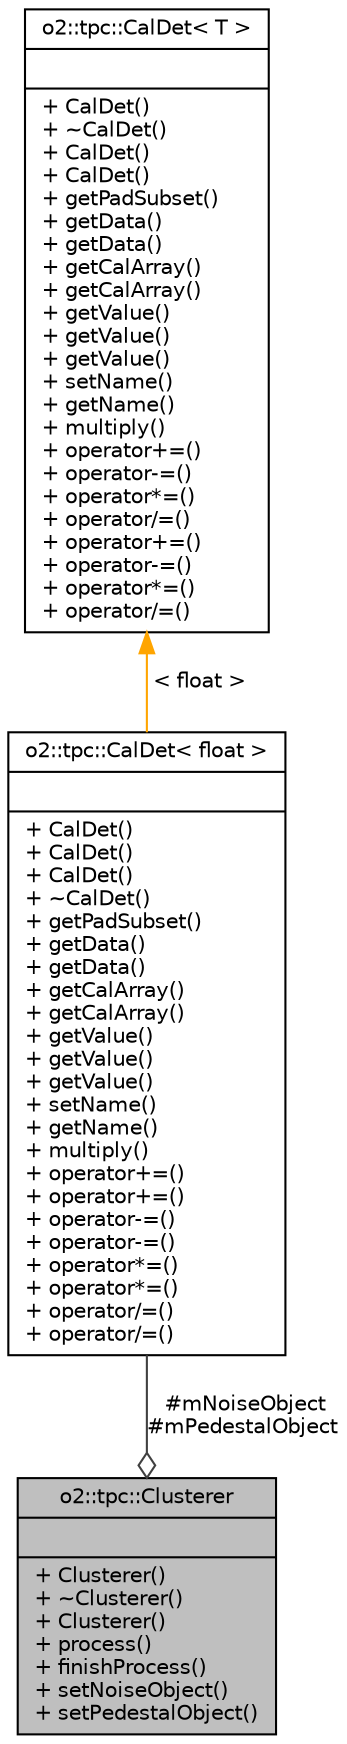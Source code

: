digraph "o2::tpc::Clusterer"
{
 // INTERACTIVE_SVG=YES
  bgcolor="transparent";
  edge [fontname="Helvetica",fontsize="10",labelfontname="Helvetica",labelfontsize="10"];
  node [fontname="Helvetica",fontsize="10",shape=record];
  Node1 [label="{o2::tpc::Clusterer\n||+ Clusterer()\l+ ~Clusterer()\l+ Clusterer()\l+ process()\l+ finishProcess()\l+ setNoiseObject()\l+ setPedestalObject()\l}",height=0.2,width=0.4,color="black", fillcolor="grey75", style="filled", fontcolor="black"];
  Node2 -> Node1 [color="grey25",fontsize="10",style="solid",label=" #mNoiseObject\n#mPedestalObject" ,arrowhead="odiamond",fontname="Helvetica"];
  Node2 [label="{o2::tpc::CalDet\< float \>\n||+ CalDet()\l+ CalDet()\l+ CalDet()\l+ ~CalDet()\l+ getPadSubset()\l+ getData()\l+ getData()\l+ getCalArray()\l+ getCalArray()\l+ getValue()\l+ getValue()\l+ getValue()\l+ setName()\l+ getName()\l+ multiply()\l+ operator+=()\l+ operator+=()\l+ operator-=()\l+ operator-=()\l+ operator*=()\l+ operator*=()\l+ operator/=()\l+ operator/=()\l}",height=0.2,width=0.4,color="black",URL="$dd/df9/classo2_1_1tpc_1_1CalDet.html"];
  Node3 -> Node2 [dir="back",color="orange",fontsize="10",style="solid",label=" \< float \>" ,fontname="Helvetica"];
  Node3 [label="{o2::tpc::CalDet\< T \>\n||+ CalDet()\l+ ~CalDet()\l+ CalDet()\l+ CalDet()\l+ getPadSubset()\l+ getData()\l+ getData()\l+ getCalArray()\l+ getCalArray()\l+ getValue()\l+ getValue()\l+ getValue()\l+ setName()\l+ getName()\l+ multiply()\l+ operator+=()\l+ operator-=()\l+ operator*=()\l+ operator/=()\l+ operator+=()\l+ operator-=()\l+ operator*=()\l+ operator/=()\l}",height=0.2,width=0.4,color="black",URL="$dd/df9/classo2_1_1tpc_1_1CalDet.html"];
}
